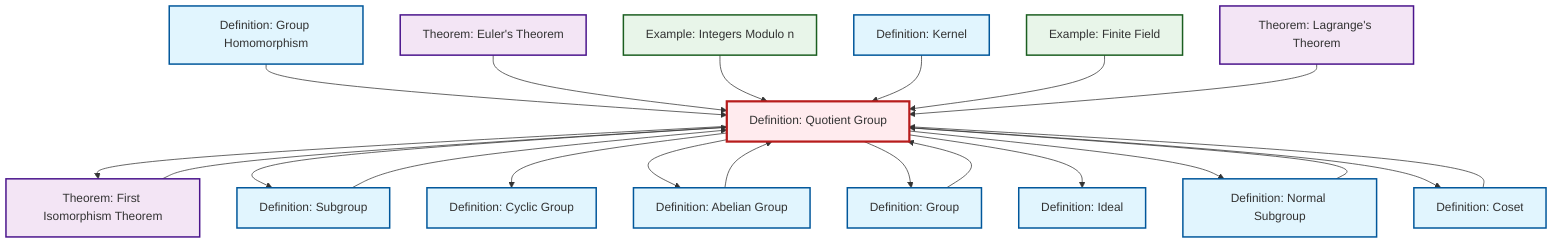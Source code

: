 graph TD
    classDef definition fill:#e1f5fe,stroke:#01579b,stroke-width:2px
    classDef theorem fill:#f3e5f5,stroke:#4a148c,stroke-width:2px
    classDef axiom fill:#fff3e0,stroke:#e65100,stroke-width:2px
    classDef example fill:#e8f5e9,stroke:#1b5e20,stroke-width:2px
    classDef current fill:#ffebee,stroke:#b71c1c,stroke-width:3px
    def-cyclic-group["Definition: Cyclic Group"]:::definition
    def-homomorphism["Definition: Group Homomorphism"]:::definition
    def-kernel["Definition: Kernel"]:::definition
    def-ideal["Definition: Ideal"]:::definition
    def-normal-subgroup["Definition: Normal Subgroup"]:::definition
    def-subgroup["Definition: Subgroup"]:::definition
    thm-euler["Theorem: Euler's Theorem"]:::theorem
    def-group["Definition: Group"]:::definition
    def-abelian-group["Definition: Abelian Group"]:::definition
    thm-first-isomorphism["Theorem: First Isomorphism Theorem"]:::theorem
    ex-finite-field["Example: Finite Field"]:::example
    thm-lagrange["Theorem: Lagrange's Theorem"]:::theorem
    def-quotient-group["Definition: Quotient Group"]:::definition
    def-coset["Definition: Coset"]:::definition
    ex-quotient-integers-mod-n["Example: Integers Modulo n"]:::example
    def-quotient-group --> thm-first-isomorphism
    def-quotient-group --> def-subgroup
    def-quotient-group --> def-cyclic-group
    def-quotient-group --> def-abelian-group
    def-homomorphism --> def-quotient-group
    def-quotient-group --> def-group
    def-abelian-group --> def-quotient-group
    def-normal-subgroup --> def-quotient-group
    def-subgroup --> def-quotient-group
    def-quotient-group --> def-ideal
    thm-euler --> def-quotient-group
    ex-quotient-integers-mod-n --> def-quotient-group
    def-group --> def-quotient-group
    def-quotient-group --> def-normal-subgroup
    def-quotient-group --> def-coset
    def-kernel --> def-quotient-group
    ex-finite-field --> def-quotient-group
    thm-first-isomorphism --> def-quotient-group
    def-coset --> def-quotient-group
    thm-lagrange --> def-quotient-group
    class def-quotient-group current